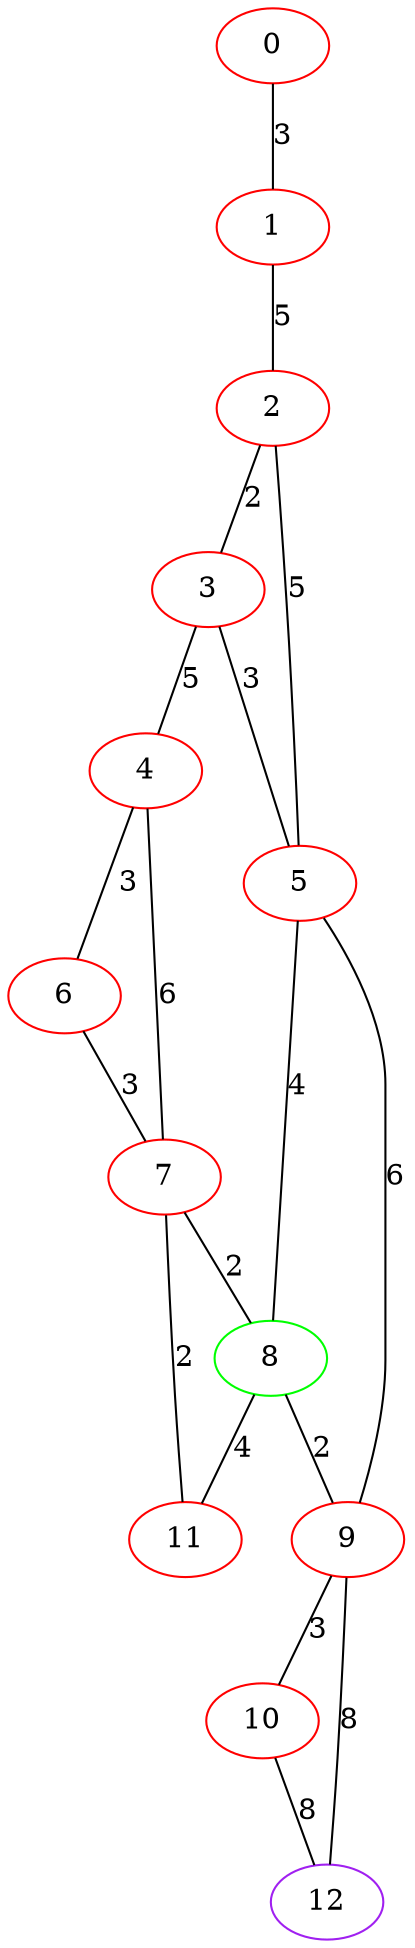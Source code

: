 graph "" {
0 [color=red, weight=1];
1 [color=red, weight=1];
2 [color=red, weight=1];
3 [color=red, weight=1];
4 [color=red, weight=1];
5 [color=red, weight=1];
6 [color=red, weight=1];
7 [color=red, weight=1];
8 [color=green, weight=2];
9 [color=red, weight=1];
10 [color=red, weight=1];
11 [color=red, weight=1];
12 [color=purple, weight=4];
0 -- 1  [key=0, label=3];
1 -- 2  [key=0, label=5];
2 -- 3  [key=0, label=2];
2 -- 5  [key=0, label=5];
3 -- 4  [key=0, label=5];
3 -- 5  [key=0, label=3];
4 -- 6  [key=0, label=3];
4 -- 7  [key=0, label=6];
5 -- 8  [key=0, label=4];
5 -- 9  [key=0, label=6];
6 -- 7  [key=0, label=3];
7 -- 8  [key=0, label=2];
7 -- 11  [key=0, label=2];
8 -- 9  [key=0, label=2];
8 -- 11  [key=0, label=4];
9 -- 10  [key=0, label=3];
9 -- 12  [key=0, label=8];
10 -- 12  [key=0, label=8];
}
